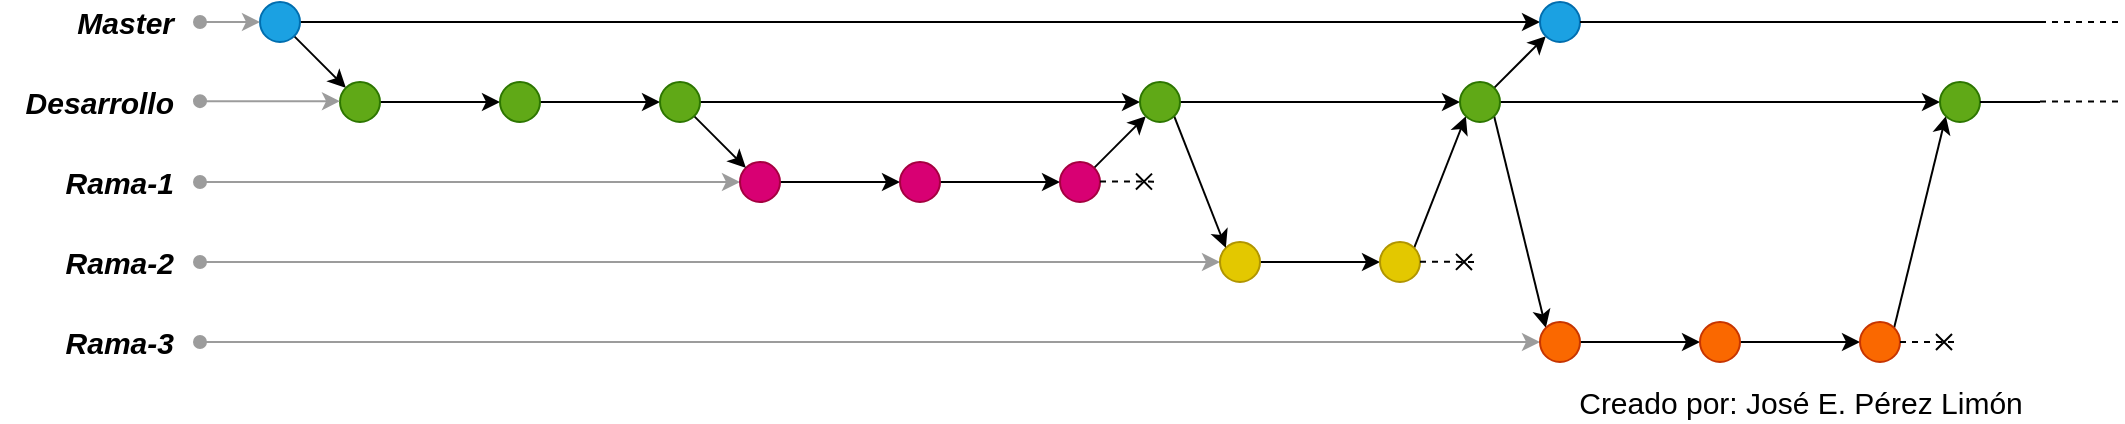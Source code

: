<mxfile version="14.1.8" type="device"><diagram id="4HZbKSxach8595vWtcML" name="branching-model"><mxGraphModel dx="1531" dy="1131" grid="1" gridSize="10" guides="1" tooltips="1" connect="1" arrows="1" fold="1" page="1" pageScale="1" pageWidth="1100" pageHeight="850" math="0" shadow="0"><root><mxCell id="0"/><mxCell id="1" parent="0"/><mxCell id="78s4emvOqX65nkLVSdq7-2" style="rounded=0;orthogonalLoop=1;jettySize=auto;html=1;exitX=1;exitY=1;exitDx=0;exitDy=0;" edge="1" parent="1" source="jj5xe4OdR5FEYIOF4-vm-1" target="jj5xe4OdR5FEYIOF4-vm-6"><mxGeometry relative="1" as="geometry"/></mxCell><mxCell id="78s4emvOqX65nkLVSdq7-21" style="edgeStyle=none;rounded=0;orthogonalLoop=1;jettySize=auto;html=1;entryX=0;entryY=0.5;entryDx=0;entryDy=0;" edge="1" parent="1" source="jj5xe4OdR5FEYIOF4-vm-1" target="78s4emvOqX65nkLVSdq7-17"><mxGeometry relative="1" as="geometry"/></mxCell><mxCell id="jj5xe4OdR5FEYIOF4-vm-1" value="" style="ellipse;whiteSpace=wrap;html=1;aspect=fixed;fillColor=#1ba1e2;strokeColor=#006EAF;fontColor=#ffffff;" parent="1" vertex="1"><mxGeometry x="150" y="150" width="20" height="20" as="geometry"/></mxCell><mxCell id="78s4emvOqX65nkLVSdq7-49" style="edgeStyle=none;rounded=0;orthogonalLoop=1;jettySize=auto;html=1;entryX=0;entryY=0.5;entryDx=0;entryDy=0;endArrow=classic;endFill=1;fontSize=15;startArrow=oval;startFill=1;fillColor=#f5f5f5;strokeColor=#9C9C9C;" edge="1" parent="1" source="jj5xe4OdR5FEYIOF4-vm-2" target="jj5xe4OdR5FEYIOF4-vm-1"><mxGeometry relative="1" as="geometry"/></mxCell><mxCell id="jj5xe4OdR5FEYIOF4-vm-2" value="Master" style="text;html=1;align=right;verticalAlign=middle;resizable=0;points=[];autosize=1;fontSize=15;fontStyle=3;spacingRight=12;" parent="1" vertex="1"><mxGeometry x="40" y="150" width="80" height="20" as="geometry"/></mxCell><mxCell id="jj5xe4OdR5FEYIOF4-vm-3" value="Desarrollo" style="text;html=1;align=right;verticalAlign=middle;resizable=0;points=[];autosize=1;fontSize=15;fontStyle=3;spacingRight=12;" parent="1" vertex="1"><mxGeometry x="20" y="190" width="100" height="20" as="geometry"/></mxCell><mxCell id="78s4emvOqX65nkLVSdq7-51" style="edgeStyle=none;rounded=0;orthogonalLoop=1;jettySize=auto;html=1;entryX=0;entryY=0.5;entryDx=0;entryDy=0;startArrow=oval;startFill=1;endArrow=classic;endFill=1;strokeColor=#9C9C9C;fontSize=15;" edge="1" parent="1" source="jj5xe4OdR5FEYIOF4-vm-4" target="jj5xe4OdR5FEYIOF4-vm-7"><mxGeometry relative="1" as="geometry"/></mxCell><mxCell id="jj5xe4OdR5FEYIOF4-vm-4" value="Rama-1" style="text;html=1;align=right;verticalAlign=middle;resizable=0;points=[];autosize=1;fontSize=15;fontStyle=3;spacingRight=12;" parent="1" vertex="1"><mxGeometry x="40" y="230" width="80" height="20" as="geometry"/></mxCell><mxCell id="78s4emvOqX65nkLVSdq7-52" style="edgeStyle=none;rounded=0;orthogonalLoop=1;jettySize=auto;html=1;entryX=0;entryY=0.5;entryDx=0;entryDy=0;startArrow=oval;startFill=1;endArrow=classic;endFill=1;strokeColor=#9C9C9C;fontSize=15;" edge="1" parent="1" source="jj5xe4OdR5FEYIOF4-vm-5" target="jj5xe4OdR5FEYIOF4-vm-8"><mxGeometry relative="1" as="geometry"/></mxCell><mxCell id="jj5xe4OdR5FEYIOF4-vm-5" value="Rama-2" style="text;html=1;align=right;verticalAlign=middle;resizable=0;points=[];autosize=1;fontSize=15;fontStyle=3;spacingRight=12;" parent="1" vertex="1"><mxGeometry x="40" y="270" width="80" height="20" as="geometry"/></mxCell><mxCell id="78s4emvOqX65nkLVSdq7-22" value="" style="edgeStyle=none;rounded=0;orthogonalLoop=1;jettySize=auto;html=1;" edge="1" parent="1" source="jj5xe4OdR5FEYIOF4-vm-6" target="78s4emvOqX65nkLVSdq7-3"><mxGeometry relative="1" as="geometry"/></mxCell><mxCell id="jj5xe4OdR5FEYIOF4-vm-6" value="" style="ellipse;whiteSpace=wrap;html=1;aspect=fixed;fillColor=#60a917;strokeColor=#2D7600;fontColor=#ffffff;" parent="1" vertex="1"><mxGeometry x="190" y="190" width="20" height="20" as="geometry"/></mxCell><mxCell id="78s4emvOqX65nkLVSdq7-24" value="" style="edgeStyle=none;rounded=0;orthogonalLoop=1;jettySize=auto;html=1;" edge="1" parent="1" source="jj5xe4OdR5FEYIOF4-vm-7" target="78s4emvOqX65nkLVSdq7-7"><mxGeometry relative="1" as="geometry"/></mxCell><mxCell id="jj5xe4OdR5FEYIOF4-vm-7" value="" style="ellipse;whiteSpace=wrap;html=1;aspect=fixed;fillColor=#d80073;strokeColor=#A50040;fontColor=#ffffff;" parent="1" vertex="1"><mxGeometry x="390" y="230" width="20" height="20" as="geometry"/></mxCell><mxCell id="78s4emvOqX65nkLVSdq7-26" value="" style="edgeStyle=none;rounded=0;orthogonalLoop=1;jettySize=auto;html=1;" edge="1" parent="1" source="jj5xe4OdR5FEYIOF4-vm-8" target="78s4emvOqX65nkLVSdq7-15"><mxGeometry relative="1" as="geometry"/></mxCell><mxCell id="jj5xe4OdR5FEYIOF4-vm-8" value="" style="ellipse;whiteSpace=wrap;html=1;aspect=fixed;fillColor=#e3c800;strokeColor=#B09500;fontColor=#ffffff;" parent="1" vertex="1"><mxGeometry x="630" y="270" width="20" height="20" as="geometry"/></mxCell><mxCell id="78s4emvOqX65nkLVSdq7-23" value="" style="edgeStyle=none;rounded=0;orthogonalLoop=1;jettySize=auto;html=1;" edge="1" parent="1" source="78s4emvOqX65nkLVSdq7-3" target="78s4emvOqX65nkLVSdq7-4"><mxGeometry relative="1" as="geometry"/></mxCell><mxCell id="78s4emvOqX65nkLVSdq7-3" value="" style="ellipse;whiteSpace=wrap;html=1;aspect=fixed;fillColor=#60a917;strokeColor=#2D7600;fontColor=#ffffff;" vertex="1" parent="1"><mxGeometry x="270" y="190" width="20" height="20" as="geometry"/></mxCell><mxCell id="78s4emvOqX65nkLVSdq7-6" style="edgeStyle=none;rounded=0;orthogonalLoop=1;jettySize=auto;html=1;exitX=1;exitY=1;exitDx=0;exitDy=0;entryX=0;entryY=0;entryDx=0;entryDy=0;" edge="1" parent="1" source="78s4emvOqX65nkLVSdq7-4" target="jj5xe4OdR5FEYIOF4-vm-7"><mxGeometry relative="1" as="geometry"/></mxCell><mxCell id="78s4emvOqX65nkLVSdq7-37" style="edgeStyle=none;rounded=0;orthogonalLoop=1;jettySize=auto;html=1;entryX=0;entryY=0.5;entryDx=0;entryDy=0;" edge="1" parent="1" source="78s4emvOqX65nkLVSdq7-4" target="78s4emvOqX65nkLVSdq7-11"><mxGeometry relative="1" as="geometry"/></mxCell><mxCell id="78s4emvOqX65nkLVSdq7-4" value="" style="ellipse;whiteSpace=wrap;html=1;aspect=fixed;fillColor=#60a917;strokeColor=#2D7600;fontColor=#ffffff;" vertex="1" parent="1"><mxGeometry x="350" y="190" width="20" height="20" as="geometry"/></mxCell><mxCell id="78s4emvOqX65nkLVSdq7-25" value="" style="edgeStyle=none;rounded=0;orthogonalLoop=1;jettySize=auto;html=1;" edge="1" parent="1" source="78s4emvOqX65nkLVSdq7-7" target="78s4emvOqX65nkLVSdq7-8"><mxGeometry relative="1" as="geometry"/></mxCell><mxCell id="78s4emvOqX65nkLVSdq7-7" value="" style="ellipse;whiteSpace=wrap;html=1;aspect=fixed;fillColor=#d80073;strokeColor=#A50040;fontColor=#ffffff;" vertex="1" parent="1"><mxGeometry x="470" y="230" width="20" height="20" as="geometry"/></mxCell><mxCell id="78s4emvOqX65nkLVSdq7-13" style="edgeStyle=none;rounded=0;orthogonalLoop=1;jettySize=auto;html=1;exitX=1;exitY=0;exitDx=0;exitDy=0;entryX=0;entryY=1;entryDx=0;entryDy=0;" edge="1" parent="1" source="78s4emvOqX65nkLVSdq7-8" target="78s4emvOqX65nkLVSdq7-11"><mxGeometry relative="1" as="geometry"/></mxCell><mxCell id="78s4emvOqX65nkLVSdq7-8" value="" style="ellipse;whiteSpace=wrap;html=1;aspect=fixed;fillColor=#d80073;strokeColor=#A50040;fontColor=#ffffff;" vertex="1" parent="1"><mxGeometry x="550" y="230" width="20" height="20" as="geometry"/></mxCell><mxCell id="78s4emvOqX65nkLVSdq7-14" style="edgeStyle=none;rounded=0;orthogonalLoop=1;jettySize=auto;html=1;exitX=1;exitY=1;exitDx=0;exitDy=0;entryX=0;entryY=0;entryDx=0;entryDy=0;" edge="1" parent="1" source="78s4emvOqX65nkLVSdq7-11" target="jj5xe4OdR5FEYIOF4-vm-8"><mxGeometry relative="1" as="geometry"/></mxCell><mxCell id="78s4emvOqX65nkLVSdq7-38" style="edgeStyle=none;rounded=0;orthogonalLoop=1;jettySize=auto;html=1;entryX=0;entryY=0.5;entryDx=0;entryDy=0;" edge="1" parent="1" source="78s4emvOqX65nkLVSdq7-11" target="78s4emvOqX65nkLVSdq7-16"><mxGeometry relative="1" as="geometry"/></mxCell><mxCell id="78s4emvOqX65nkLVSdq7-11" value="" style="ellipse;whiteSpace=wrap;html=1;aspect=fixed;fillColor=#60a917;strokeColor=#2D7600;fontColor=#ffffff;" vertex="1" parent="1"><mxGeometry x="590" y="190" width="20" height="20" as="geometry"/></mxCell><mxCell id="78s4emvOqX65nkLVSdq7-19" style="edgeStyle=none;rounded=0;orthogonalLoop=1;jettySize=auto;html=1;exitX=1;exitY=0;exitDx=0;exitDy=0;entryX=0;entryY=1;entryDx=0;entryDy=0;" edge="1" parent="1" source="78s4emvOqX65nkLVSdq7-15" target="78s4emvOqX65nkLVSdq7-16"><mxGeometry relative="1" as="geometry"/></mxCell><mxCell id="78s4emvOqX65nkLVSdq7-15" value="" style="ellipse;whiteSpace=wrap;html=1;aspect=fixed;fillColor=#e3c800;strokeColor=#B09500;fontColor=#ffffff;" vertex="1" parent="1"><mxGeometry x="710" y="270" width="20" height="20" as="geometry"/></mxCell><mxCell id="78s4emvOqX65nkLVSdq7-20" style="edgeStyle=none;rounded=0;orthogonalLoop=1;jettySize=auto;html=1;exitX=1;exitY=0;exitDx=0;exitDy=0;entryX=0;entryY=1;entryDx=0;entryDy=0;" edge="1" parent="1" source="78s4emvOqX65nkLVSdq7-16" target="78s4emvOqX65nkLVSdq7-17"><mxGeometry relative="1" as="geometry"/></mxCell><mxCell id="78s4emvOqX65nkLVSdq7-28" style="edgeStyle=none;rounded=0;orthogonalLoop=1;jettySize=auto;html=1;entryX=0;entryY=0;entryDx=0;entryDy=0;exitX=1;exitY=1;exitDx=0;exitDy=0;" edge="1" parent="1" source="78s4emvOqX65nkLVSdq7-16" target="78s4emvOqX65nkLVSdq7-27"><mxGeometry relative="1" as="geometry"/></mxCell><mxCell id="78s4emvOqX65nkLVSdq7-39" style="edgeStyle=none;rounded=0;orthogonalLoop=1;jettySize=auto;html=1;entryX=0;entryY=0.5;entryDx=0;entryDy=0;" edge="1" parent="1" source="78s4emvOqX65nkLVSdq7-16" target="78s4emvOqX65nkLVSdq7-33"><mxGeometry relative="1" as="geometry"/></mxCell><mxCell id="78s4emvOqX65nkLVSdq7-16" value="" style="ellipse;whiteSpace=wrap;html=1;aspect=fixed;fillColor=#60a917;strokeColor=#2D7600;fontColor=#ffffff;" vertex="1" parent="1"><mxGeometry x="750" y="190" width="20" height="20" as="geometry"/></mxCell><mxCell id="78s4emvOqX65nkLVSdq7-17" value="" style="ellipse;whiteSpace=wrap;html=1;aspect=fixed;fillColor=#1ba1e2;strokeColor=#006EAF;fontColor=#ffffff;" vertex="1" parent="1"><mxGeometry x="790" y="150" width="20" height="20" as="geometry"/></mxCell><mxCell id="78s4emvOqX65nkLVSdq7-53" style="edgeStyle=none;rounded=0;orthogonalLoop=1;jettySize=auto;html=1;entryX=0;entryY=0.5;entryDx=0;entryDy=0;startArrow=oval;startFill=1;endArrow=classic;endFill=1;strokeColor=#9C9C9C;fontSize=15;" edge="1" parent="1" target="78s4emvOqX65nkLVSdq7-27"><mxGeometry relative="1" as="geometry"><mxPoint x="120" y="320" as="sourcePoint"/></mxGeometry></mxCell><mxCell id="78s4emvOqX65nkLVSdq7-18" value="Rama-3" style="text;html=1;align=right;verticalAlign=middle;resizable=0;points=[];autosize=1;fontSize=15;fontStyle=3;spacingRight=12;" vertex="1" parent="1"><mxGeometry x="40" y="310" width="80" height="20" as="geometry"/></mxCell><mxCell id="78s4emvOqX65nkLVSdq7-31" value="" style="edgeStyle=none;rounded=0;orthogonalLoop=1;jettySize=auto;html=1;" edge="1" parent="1" source="78s4emvOqX65nkLVSdq7-27" target="78s4emvOqX65nkLVSdq7-29"><mxGeometry relative="1" as="geometry"/></mxCell><mxCell id="78s4emvOqX65nkLVSdq7-27" value="" style="ellipse;whiteSpace=wrap;html=1;aspect=fixed;fillColor=#fa6800;strokeColor=#C73500;fontColor=#ffffff;" vertex="1" parent="1"><mxGeometry x="790" y="310" width="20" height="20" as="geometry"/></mxCell><mxCell id="78s4emvOqX65nkLVSdq7-32" value="" style="edgeStyle=none;rounded=0;orthogonalLoop=1;jettySize=auto;html=1;" edge="1" parent="1" source="78s4emvOqX65nkLVSdq7-29" target="78s4emvOqX65nkLVSdq7-30"><mxGeometry relative="1" as="geometry"/></mxCell><mxCell id="78s4emvOqX65nkLVSdq7-29" value="" style="ellipse;whiteSpace=wrap;html=1;aspect=fixed;fillColor=#fa6800;strokeColor=#C73500;fontColor=#ffffff;" vertex="1" parent="1"><mxGeometry x="870" y="310" width="20" height="20" as="geometry"/></mxCell><mxCell id="78s4emvOqX65nkLVSdq7-36" style="edgeStyle=none;rounded=0;orthogonalLoop=1;jettySize=auto;html=1;exitX=1;exitY=0;exitDx=0;exitDy=0;entryX=0;entryY=1;entryDx=0;entryDy=0;" edge="1" parent="1" source="78s4emvOqX65nkLVSdq7-30" target="78s4emvOqX65nkLVSdq7-33"><mxGeometry relative="1" as="geometry"/></mxCell><mxCell id="78s4emvOqX65nkLVSdq7-30" value="" style="ellipse;whiteSpace=wrap;html=1;aspect=fixed;fillColor=#fa6800;strokeColor=#C73500;fontColor=#ffffff;" vertex="1" parent="1"><mxGeometry x="950" y="310" width="20" height="20" as="geometry"/></mxCell><mxCell id="78s4emvOqX65nkLVSdq7-33" value="" style="ellipse;whiteSpace=wrap;html=1;aspect=fixed;fillColor=#60a917;strokeColor=#2D7600;fontColor=#ffffff;" vertex="1" parent="1"><mxGeometry x="990" y="190" width="20" height="20" as="geometry"/></mxCell><mxCell id="78s4emvOqX65nkLVSdq7-34" value="" style="endArrow=none;html=1;exitX=1;exitY=0.5;exitDx=0;exitDy=0;" edge="1" parent="1" source="78s4emvOqX65nkLVSdq7-17"><mxGeometry width="50" height="50" relative="1" as="geometry"><mxPoint x="840" y="230" as="sourcePoint"/><mxPoint x="1040" y="160" as="targetPoint"/></mxGeometry></mxCell><mxCell id="78s4emvOqX65nkLVSdq7-35" value="" style="endArrow=none;dashed=1;html=1;" edge="1" parent="1"><mxGeometry width="50" height="50" relative="1" as="geometry"><mxPoint x="1040" y="160" as="sourcePoint"/><mxPoint x="1080" y="160" as="targetPoint"/></mxGeometry></mxCell><mxCell id="78s4emvOqX65nkLVSdq7-40" value="" style="endArrow=none;html=1;exitX=1;exitY=0.5;exitDx=0;exitDy=0;" edge="1" parent="1" source="78s4emvOqX65nkLVSdq7-33"><mxGeometry width="50" height="50" relative="1" as="geometry"><mxPoint x="820" y="130" as="sourcePoint"/><mxPoint x="1040" y="200" as="targetPoint"/></mxGeometry></mxCell><mxCell id="78s4emvOqX65nkLVSdq7-41" value="" style="endArrow=none;dashed=1;html=1;" edge="1" parent="1"><mxGeometry width="50" height="50" relative="1" as="geometry"><mxPoint x="1040" y="199.8" as="sourcePoint"/><mxPoint x="1080" y="199.8" as="targetPoint"/></mxGeometry></mxCell><mxCell id="78s4emvOqX65nkLVSdq7-44" value="" style="endArrow=cross;dashed=1;html=1;endFill=0;" edge="1" parent="1"><mxGeometry width="50" height="50" relative="1" as="geometry"><mxPoint x="570" y="239.71" as="sourcePoint"/><mxPoint x="600" y="239.83" as="targetPoint"/></mxGeometry></mxCell><mxCell id="78s4emvOqX65nkLVSdq7-47" value="" style="endArrow=cross;dashed=1;html=1;endFill=0;" edge="1" parent="1"><mxGeometry width="50" height="50" relative="1" as="geometry"><mxPoint x="730" y="279.86" as="sourcePoint"/><mxPoint x="760" y="279.98" as="targetPoint"/></mxGeometry></mxCell><mxCell id="78s4emvOqX65nkLVSdq7-48" value="" style="endArrow=cross;dashed=1;html=1;endFill=0;exitX=1;exitY=0.5;exitDx=0;exitDy=0;" edge="1" parent="1" source="78s4emvOqX65nkLVSdq7-30"><mxGeometry width="50" height="50" relative="1" as="geometry"><mxPoint x="590" y="179.71" as="sourcePoint"/><mxPoint x="1000" y="320" as="targetPoint"/></mxGeometry></mxCell><mxCell id="78s4emvOqX65nkLVSdq7-50" style="edgeStyle=none;rounded=0;orthogonalLoop=1;jettySize=auto;html=1;entryX=0;entryY=0.5;entryDx=0;entryDy=0;endArrow=classic;endFill=1;fontSize=15;startArrow=oval;startFill=1;exitX=1;exitY=0.479;exitDx=0;exitDy=0;exitPerimeter=0;fillColor=#f5f5f5;strokeColor=#9C9C9C;" edge="1" parent="1" source="jj5xe4OdR5FEYIOF4-vm-3"><mxGeometry relative="1" as="geometry"><mxPoint x="145" y="199.58" as="sourcePoint"/><mxPoint x="190" y="199.58" as="targetPoint"/></mxGeometry></mxCell><mxCell id="78s4emvOqX65nkLVSdq7-54" value="Creado por: José E. Pérez Limón" style="text;html=1;align=center;verticalAlign=middle;resizable=0;points=[];autosize=1;fontSize=15;" vertex="1" parent="1"><mxGeometry x="800" y="340" width="240" height="20" as="geometry"/></mxCell></root></mxGraphModel></diagram></mxfile>